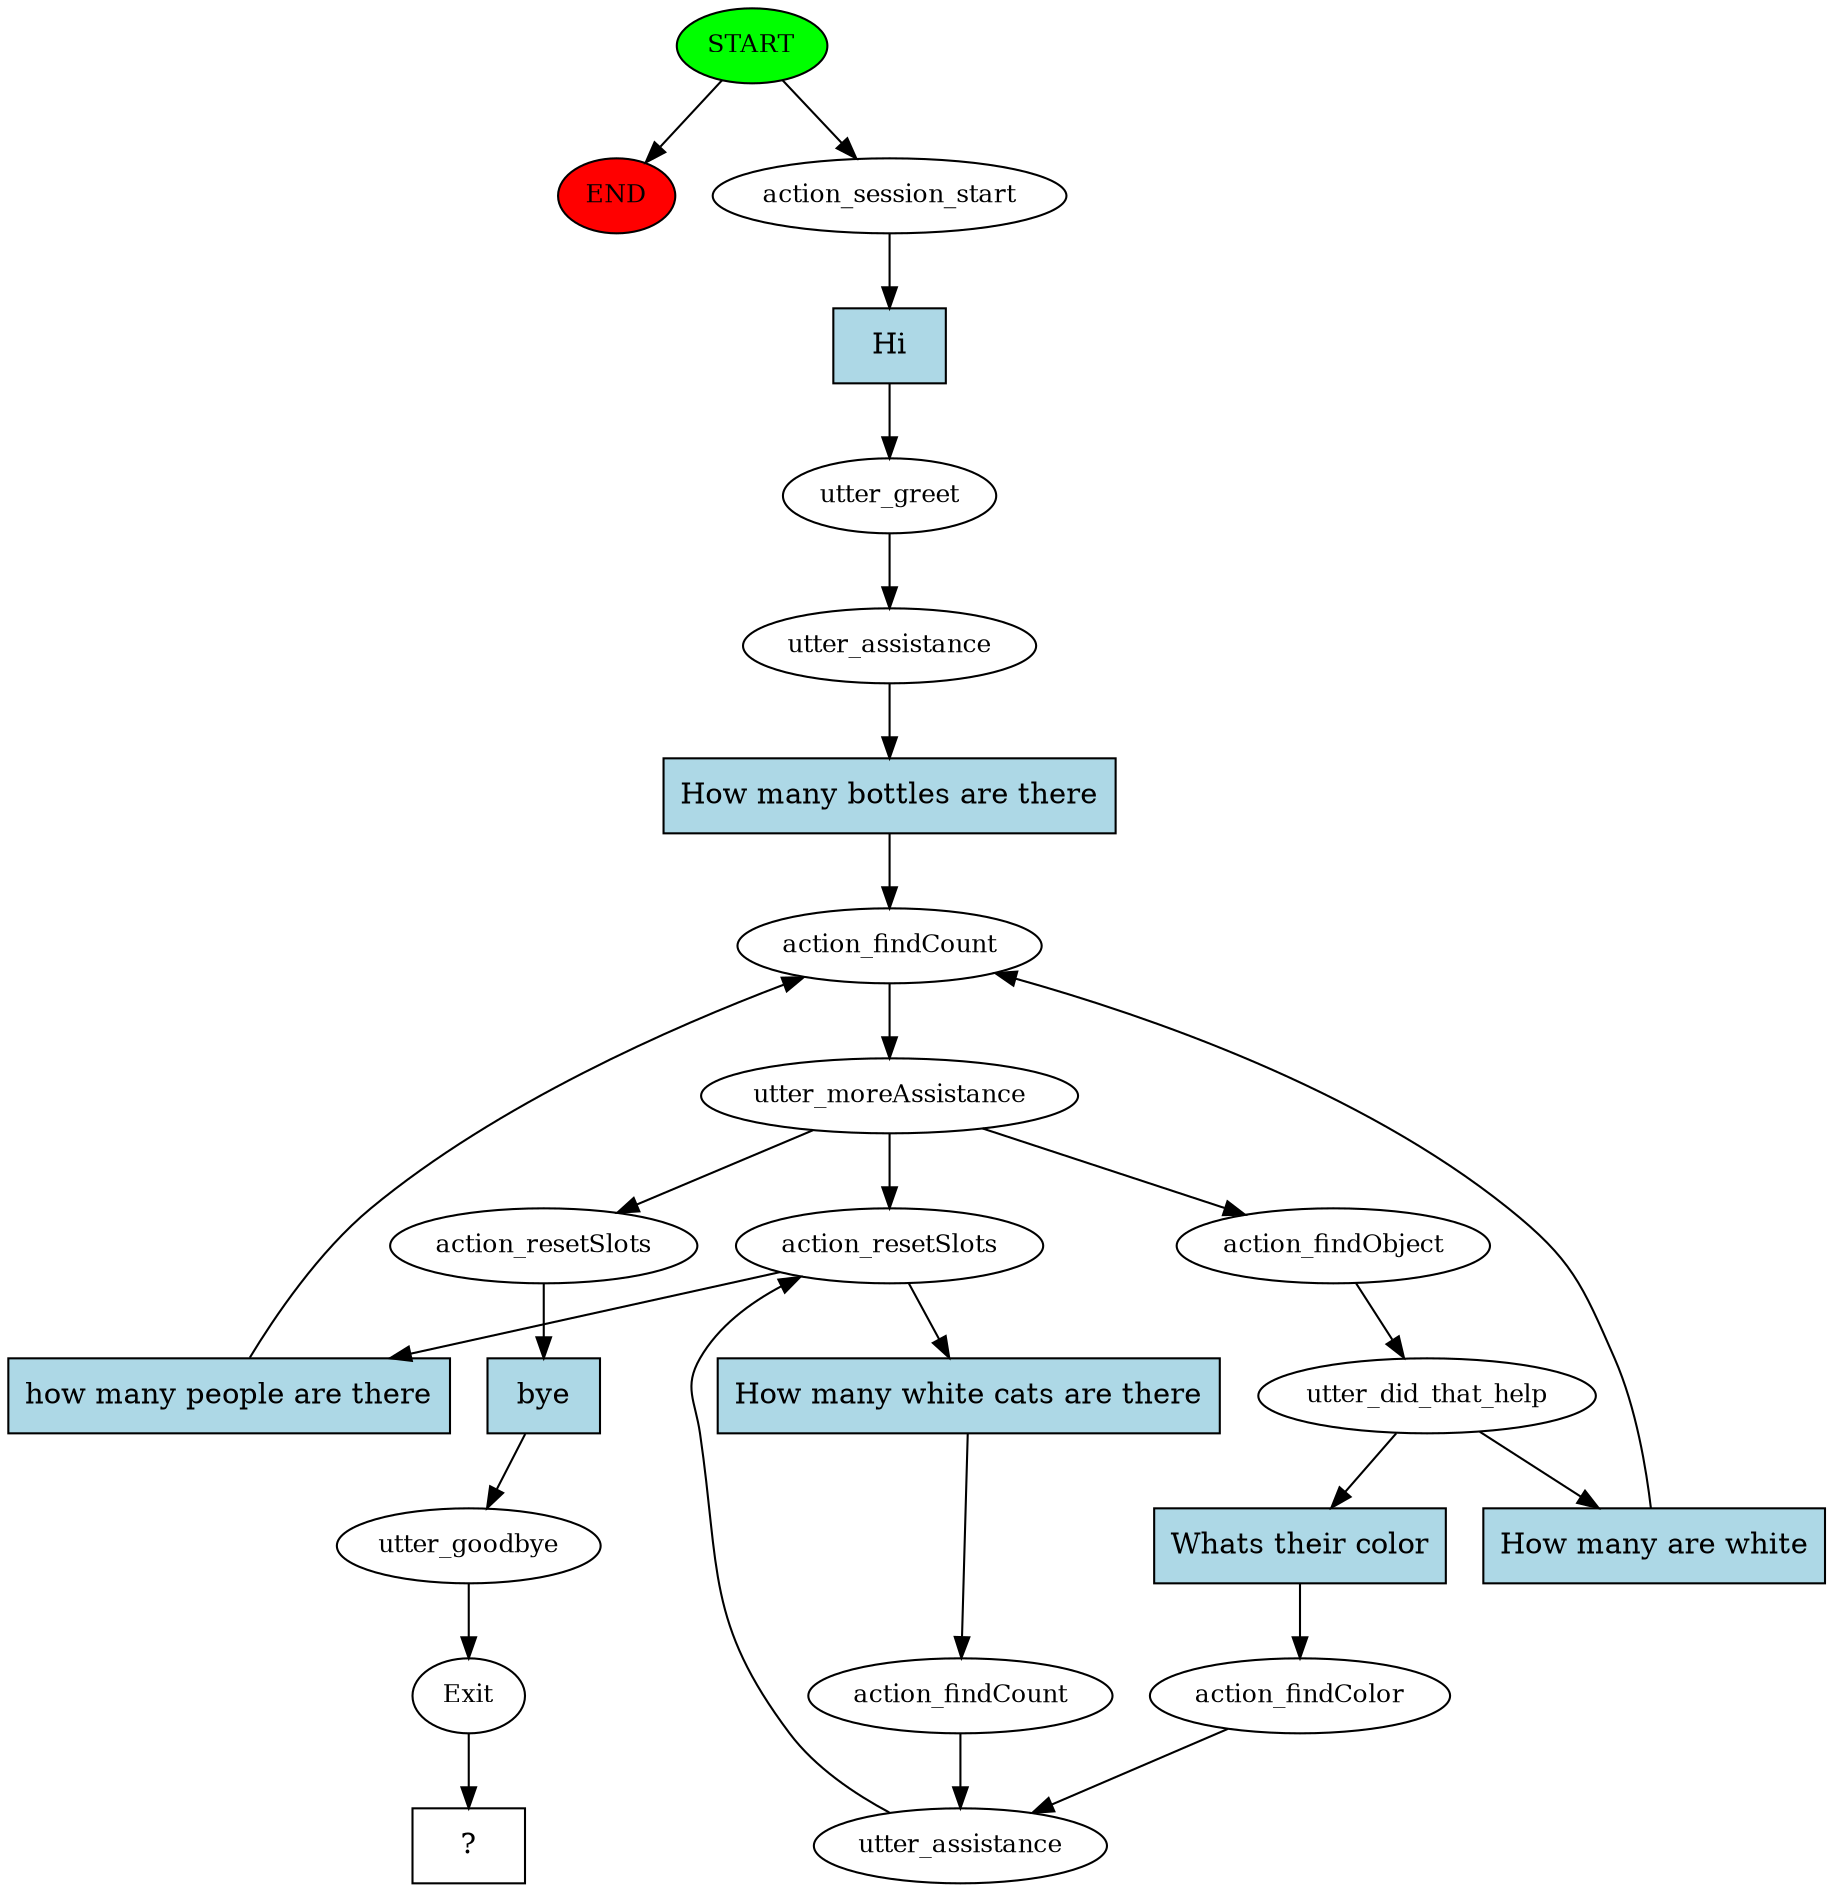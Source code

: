 digraph  {
0 [class="start active", fillcolor=green, fontsize=12, label=START, style=filled];
"-1" [class=end, fillcolor=red, fontsize=12, label=END, style=filled];
1 [class=active, fontsize=12, label=action_session_start];
2 [class=active, fontsize=12, label=utter_greet];
3 [class=active, fontsize=12, label=utter_assistance];
4 [class=active, fontsize=12, label=action_findCount];
5 [class=active, fontsize=12, label=utter_moreAssistance];
6 [class=active, fontsize=12, label=action_resetSlots];
12 [class=active, fontsize=12, label=action_findObject];
13 [class=active, fontsize=12, label=utter_did_that_help];
14 [class=active, fontsize=12, label=action_findColor];
15 [class=active, fontsize=12, label=utter_assistance];
17 [class=active, fontsize=12, label=action_findCount];
29 [class=active, fontsize=12, label=action_resetSlots];
30 [class=active, fontsize=12, label=utter_goodbye];
31 [class=active, fontsize=12, label=Exit];
32 [class="intent dashed active", label="  ?  ", shape=rect];
33 [class="intent active", fillcolor=lightblue, label=Hi, shape=rect, style=filled];
34 [class="intent active", fillcolor=lightblue, label="How many bottles are there", shape=rect, style=filled];
35 [class="intent active", fillcolor=lightblue, label="how many people are there", shape=rect, style=filled];
36 [class="intent active", fillcolor=lightblue, label="How many white cats are there", shape=rect, style=filled];
37 [class="intent active", fillcolor=lightblue, label="Whats their color", shape=rect, style=filled];
38 [class="intent active", fillcolor=lightblue, label="How many are white", shape=rect, style=filled];
39 [class="intent active", fillcolor=lightblue, label=bye, shape=rect, style=filled];
0 -> "-1"  [class="", key=NONE, label=""];
0 -> 1  [class=active, key=NONE, label=""];
1 -> 33  [class=active, key=0];
2 -> 3  [class=active, key=NONE, label=""];
3 -> 34  [class=active, key=0];
4 -> 5  [class=active, key=NONE, label=""];
5 -> 6  [class=active, key=NONE, label=""];
5 -> 12  [class=active, key=NONE, label=""];
5 -> 29  [class=active, key=NONE, label=""];
6 -> 35  [class=active, key=0];
6 -> 36  [class=active, key=0];
12 -> 13  [class=active, key=NONE, label=""];
13 -> 37  [class=active, key=0];
13 -> 38  [class=active, key=0];
14 -> 15  [class=active, key=NONE, label=""];
15 -> 6  [class=active, key=NONE, label=""];
17 -> 15  [class=active, key=NONE, label=""];
29 -> 39  [class=active, key=0];
30 -> 31  [class=active, key=NONE, label=""];
31 -> 32  [class=active, key=NONE, label=""];
33 -> 2  [class=active, key=0];
34 -> 4  [class=active, key=0];
35 -> 4  [class=active, key=0];
36 -> 17  [class=active, key=0];
37 -> 14  [class=active, key=0];
38 -> 4  [class=active, key=0];
39 -> 30  [class=active, key=0];
}

